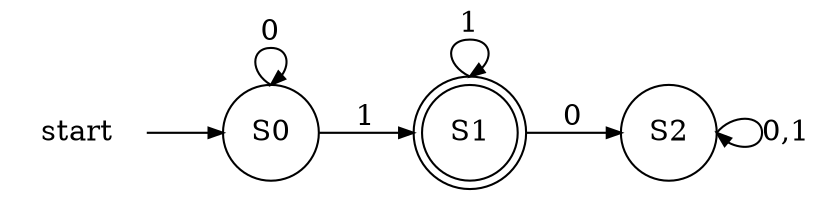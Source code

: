 digraph finite_state_machine {
// 	fontname="Helvetica,Arial,sans-serif"
// 	node [fontname="Helvetica,Arial,sans-serif"]
// 	edge [fontname="Helvetica,Arial,sans-serif"]
    //layout="neato"
	rankdir=LR;
	node [shape = doublecircle]; S1;
	node [shape = circle];
	start [color="white"]
	start->S0 [arrowsize=0.7, len=2]
	S0 -> S1 [label = "1", arrowsize=0.7, len=2];
	S0:n -> S0:n [label = "0", arrowsize=0.7, len=2];
	S1 -> S2 [label = "0", arrowsize=0.7, len=2];
	S1:n -> S1:n [label = "1", arrowsize=0.7, len=2];
	S2:e-> S2:e [label = "0,1", arrowsize=0.7, len=2];
	
}
